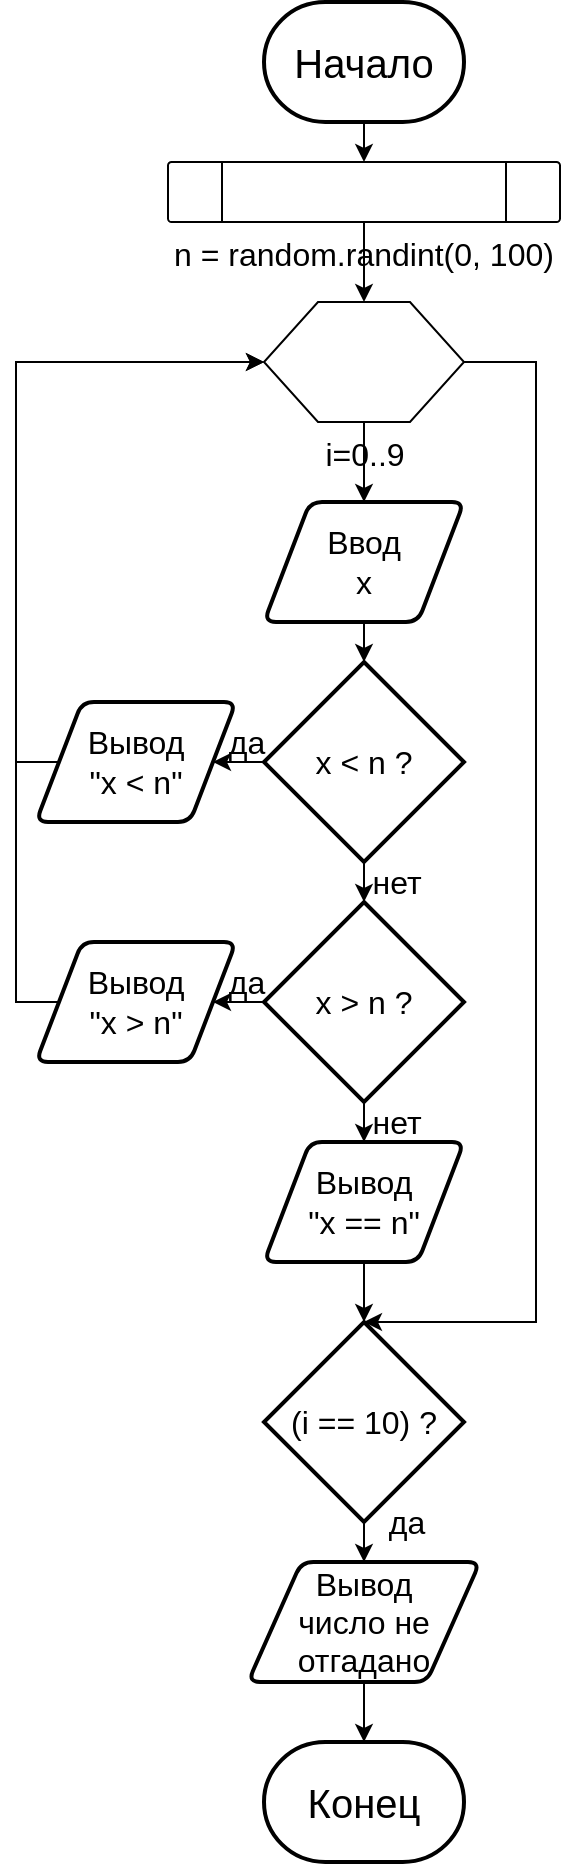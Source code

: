 <mxfile version="17.2.1" type="device"><diagram id="C5RBs43oDa-KdzZeNtuy" name="Page-1"><mxGraphModel dx="1038" dy="641" grid="1" gridSize="10" guides="1" tooltips="1" connect="1" arrows="1" fold="1" page="1" pageScale="1" pageWidth="827" pageHeight="1169" math="0" shadow="0"><root><mxCell id="WIyWlLk6GJQsqaUBKTNV-0"/><mxCell id="WIyWlLk6GJQsqaUBKTNV-1" parent="WIyWlLk6GJQsqaUBKTNV-0"/><mxCell id="kLzcdOJ8k7hlHS7zNSbd-1" style="edgeStyle=orthogonalEdgeStyle;rounded=0;orthogonalLoop=1;jettySize=auto;html=1;exitX=0.5;exitY=1;exitDx=0;exitDy=0;exitPerimeter=0;entryX=0.5;entryY=0;entryDx=0;entryDy=0;fontSize=16;" edge="1" parent="WIyWlLk6GJQsqaUBKTNV-1" source="5FSRWbrrC5H5Z-ie-0Nd-0" target="kLzcdOJ8k7hlHS7zNSbd-0"><mxGeometry relative="1" as="geometry"/></mxCell><mxCell id="5FSRWbrrC5H5Z-ie-0Nd-0" value="&lt;font style=&quot;font-size: 20px&quot;&gt;Начало&lt;/font&gt;" style="strokeWidth=2;html=1;shape=mxgraph.flowchart.terminator;whiteSpace=wrap;" parent="WIyWlLk6GJQsqaUBKTNV-1" vertex="1"><mxGeometry x="364" y="10" width="100" height="60" as="geometry"/></mxCell><mxCell id="5FSRWbrrC5H5Z-ie-0Nd-1" value="Конец" style="strokeWidth=2;html=1;shape=mxgraph.flowchart.terminator;whiteSpace=wrap;fontSize=20;" parent="WIyWlLk6GJQsqaUBKTNV-1" vertex="1"><mxGeometry x="364" y="880" width="100" height="60" as="geometry"/></mxCell><mxCell id="kLzcdOJ8k7hlHS7zNSbd-3" style="edgeStyle=orthogonalEdgeStyle;rounded=0;orthogonalLoop=1;jettySize=auto;html=1;exitX=0.5;exitY=1;exitDx=0;exitDy=0;entryX=0.5;entryY=0;entryDx=0;entryDy=0;fontSize=16;" edge="1" parent="WIyWlLk6GJQsqaUBKTNV-1" source="kLzcdOJ8k7hlHS7zNSbd-0" target="kLzcdOJ8k7hlHS7zNSbd-2"><mxGeometry relative="1" as="geometry"/></mxCell><mxCell id="kLzcdOJ8k7hlHS7zNSbd-0" value="n = random.randint(0, 100)" style="verticalLabelPosition=bottom;verticalAlign=top;html=1;shape=process;whiteSpace=wrap;rounded=1;size=0.14;arcSize=6;fontSize=16;" vertex="1" parent="WIyWlLk6GJQsqaUBKTNV-1"><mxGeometry x="316" y="90" width="196" height="30" as="geometry"/></mxCell><mxCell id="kLzcdOJ8k7hlHS7zNSbd-5" style="edgeStyle=orthogonalEdgeStyle;rounded=0;orthogonalLoop=1;jettySize=auto;html=1;exitX=0.5;exitY=1;exitDx=0;exitDy=0;entryX=0.5;entryY=0;entryDx=0;entryDy=0;fontSize=16;" edge="1" parent="WIyWlLk6GJQsqaUBKTNV-1" source="kLzcdOJ8k7hlHS7zNSbd-2" target="kLzcdOJ8k7hlHS7zNSbd-4"><mxGeometry relative="1" as="geometry"/></mxCell><mxCell id="kLzcdOJ8k7hlHS7zNSbd-24" style="edgeStyle=orthogonalEdgeStyle;rounded=0;orthogonalLoop=1;jettySize=auto;html=1;exitX=1;exitY=0.5;exitDx=0;exitDy=0;entryX=0.5;entryY=0;entryDx=0;entryDy=0;entryPerimeter=0;fontSize=16;" edge="1" parent="WIyWlLk6GJQsqaUBKTNV-1" source="kLzcdOJ8k7hlHS7zNSbd-2" target="kLzcdOJ8k7hlHS7zNSbd-22"><mxGeometry relative="1" as="geometry"><Array as="points"><mxPoint x="500" y="190"/><mxPoint x="500" y="670"/></Array></mxGeometry></mxCell><mxCell id="kLzcdOJ8k7hlHS7zNSbd-2" value="i=0..9" style="verticalLabelPosition=bottom;verticalAlign=top;html=1;shape=hexagon;perimeter=hexagonPerimeter2;arcSize=6;size=0.27;fontSize=16;" vertex="1" parent="WIyWlLk6GJQsqaUBKTNV-1"><mxGeometry x="364" y="160" width="100" height="60" as="geometry"/></mxCell><mxCell id="kLzcdOJ8k7hlHS7zNSbd-7" style="edgeStyle=orthogonalEdgeStyle;rounded=0;orthogonalLoop=1;jettySize=auto;html=1;exitX=0.5;exitY=1;exitDx=0;exitDy=0;entryX=0.5;entryY=0;entryDx=0;entryDy=0;entryPerimeter=0;fontSize=16;" edge="1" parent="WIyWlLk6GJQsqaUBKTNV-1" source="kLzcdOJ8k7hlHS7zNSbd-4" target="kLzcdOJ8k7hlHS7zNSbd-6"><mxGeometry relative="1" as="geometry"/></mxCell><mxCell id="kLzcdOJ8k7hlHS7zNSbd-4" value="Ввод&lt;br&gt;x" style="shape=parallelogram;html=1;strokeWidth=2;perimeter=parallelogramPerimeter;whiteSpace=wrap;rounded=1;arcSize=12;size=0.23;fontSize=16;" vertex="1" parent="WIyWlLk6GJQsqaUBKTNV-1"><mxGeometry x="364" y="260" width="100" height="60" as="geometry"/></mxCell><mxCell id="kLzcdOJ8k7hlHS7zNSbd-12" style="edgeStyle=orthogonalEdgeStyle;rounded=0;orthogonalLoop=1;jettySize=auto;html=1;exitX=0;exitY=0.5;exitDx=0;exitDy=0;exitPerimeter=0;fontSize=16;" edge="1" parent="WIyWlLk6GJQsqaUBKTNV-1" source="kLzcdOJ8k7hlHS7zNSbd-6" target="kLzcdOJ8k7hlHS7zNSbd-9"><mxGeometry relative="1" as="geometry"/></mxCell><mxCell id="kLzcdOJ8k7hlHS7zNSbd-15" style="edgeStyle=orthogonalEdgeStyle;rounded=0;orthogonalLoop=1;jettySize=auto;html=1;exitX=0.5;exitY=1;exitDx=0;exitDy=0;exitPerimeter=0;entryX=0.5;entryY=0;entryDx=0;entryDy=0;entryPerimeter=0;fontSize=16;" edge="1" parent="WIyWlLk6GJQsqaUBKTNV-1" source="kLzcdOJ8k7hlHS7zNSbd-6" target="kLzcdOJ8k7hlHS7zNSbd-8"><mxGeometry relative="1" as="geometry"/></mxCell><mxCell id="kLzcdOJ8k7hlHS7zNSbd-6" value="x &amp;lt; n ?" style="strokeWidth=2;html=1;shape=mxgraph.flowchart.decision;whiteSpace=wrap;fontSize=16;" vertex="1" parent="WIyWlLk6GJQsqaUBKTNV-1"><mxGeometry x="364" y="340" width="100" height="100" as="geometry"/></mxCell><mxCell id="kLzcdOJ8k7hlHS7zNSbd-16" style="edgeStyle=orthogonalEdgeStyle;rounded=0;orthogonalLoop=1;jettySize=auto;html=1;exitX=0;exitY=0.5;exitDx=0;exitDy=0;exitPerimeter=0;entryX=1;entryY=0.5;entryDx=0;entryDy=0;fontSize=16;" edge="1" parent="WIyWlLk6GJQsqaUBKTNV-1" source="kLzcdOJ8k7hlHS7zNSbd-8" target="kLzcdOJ8k7hlHS7zNSbd-10"><mxGeometry relative="1" as="geometry"/></mxCell><mxCell id="kLzcdOJ8k7hlHS7zNSbd-20" style="edgeStyle=orthogonalEdgeStyle;rounded=0;orthogonalLoop=1;jettySize=auto;html=1;exitX=0.5;exitY=1;exitDx=0;exitDy=0;exitPerimeter=0;entryX=0.5;entryY=0;entryDx=0;entryDy=0;fontSize=16;" edge="1" parent="WIyWlLk6GJQsqaUBKTNV-1" source="kLzcdOJ8k7hlHS7zNSbd-8" target="kLzcdOJ8k7hlHS7zNSbd-11"><mxGeometry relative="1" as="geometry"/></mxCell><mxCell id="kLzcdOJ8k7hlHS7zNSbd-8" value="x &amp;gt; n ?" style="strokeWidth=2;html=1;shape=mxgraph.flowchart.decision;whiteSpace=wrap;fontSize=16;" vertex="1" parent="WIyWlLk6GJQsqaUBKTNV-1"><mxGeometry x="364" y="460" width="100" height="100" as="geometry"/></mxCell><mxCell id="kLzcdOJ8k7hlHS7zNSbd-13" style="edgeStyle=orthogonalEdgeStyle;rounded=0;orthogonalLoop=1;jettySize=auto;html=1;exitX=0;exitY=0.5;exitDx=0;exitDy=0;entryX=0;entryY=0.5;entryDx=0;entryDy=0;fontSize=16;" edge="1" parent="WIyWlLk6GJQsqaUBKTNV-1" source="kLzcdOJ8k7hlHS7zNSbd-9" target="kLzcdOJ8k7hlHS7zNSbd-2"><mxGeometry relative="1" as="geometry"><Array as="points"><mxPoint x="240" y="390"/><mxPoint x="240" y="190"/></Array></mxGeometry></mxCell><mxCell id="kLzcdOJ8k7hlHS7zNSbd-9" value="Вывод&lt;br&gt;&quot;x &amp;lt; n&quot;" style="shape=parallelogram;html=1;strokeWidth=2;perimeter=parallelogramPerimeter;whiteSpace=wrap;rounded=1;arcSize=12;size=0.23;fontSize=16;" vertex="1" parent="WIyWlLk6GJQsqaUBKTNV-1"><mxGeometry x="250" y="360" width="100" height="60" as="geometry"/></mxCell><mxCell id="kLzcdOJ8k7hlHS7zNSbd-18" style="edgeStyle=orthogonalEdgeStyle;rounded=0;orthogonalLoop=1;jettySize=auto;html=1;exitX=0;exitY=0.5;exitDx=0;exitDy=0;entryX=0;entryY=0.5;entryDx=0;entryDy=0;fontSize=16;" edge="1" parent="WIyWlLk6GJQsqaUBKTNV-1" source="kLzcdOJ8k7hlHS7zNSbd-10" target="kLzcdOJ8k7hlHS7zNSbd-2"><mxGeometry relative="1" as="geometry"><Array as="points"><mxPoint x="240" y="510"/><mxPoint x="240" y="190"/></Array></mxGeometry></mxCell><mxCell id="kLzcdOJ8k7hlHS7zNSbd-10" value="Вывод&lt;br&gt;&quot;x &amp;gt; n&quot;" style="shape=parallelogram;html=1;strokeWidth=2;perimeter=parallelogramPerimeter;whiteSpace=wrap;rounded=1;arcSize=12;size=0.23;fontSize=16;" vertex="1" parent="WIyWlLk6GJQsqaUBKTNV-1"><mxGeometry x="250" y="480" width="100" height="60" as="geometry"/></mxCell><mxCell id="kLzcdOJ8k7hlHS7zNSbd-23" style="edgeStyle=orthogonalEdgeStyle;rounded=0;orthogonalLoop=1;jettySize=auto;html=1;exitX=0.5;exitY=1;exitDx=0;exitDy=0;entryX=0.5;entryY=0;entryDx=0;entryDy=0;entryPerimeter=0;fontSize=16;" edge="1" parent="WIyWlLk6GJQsqaUBKTNV-1" source="kLzcdOJ8k7hlHS7zNSbd-11" target="kLzcdOJ8k7hlHS7zNSbd-22"><mxGeometry relative="1" as="geometry"/></mxCell><mxCell id="kLzcdOJ8k7hlHS7zNSbd-11" value="Вывод&lt;br&gt;&quot;x == n&quot;" style="shape=parallelogram;html=1;strokeWidth=2;perimeter=parallelogramPerimeter;whiteSpace=wrap;rounded=1;arcSize=12;size=0.23;fontSize=16;" vertex="1" parent="WIyWlLk6GJQsqaUBKTNV-1"><mxGeometry x="364" y="580" width="100" height="60" as="geometry"/></mxCell><mxCell id="kLzcdOJ8k7hlHS7zNSbd-14" value="да" style="text;html=1;align=center;verticalAlign=middle;resizable=0;points=[];autosize=1;strokeColor=none;fillColor=none;fontSize=16;" vertex="1" parent="WIyWlLk6GJQsqaUBKTNV-1"><mxGeometry x="340" y="370" width="30" height="20" as="geometry"/></mxCell><mxCell id="kLzcdOJ8k7hlHS7zNSbd-17" value="да" style="text;html=1;align=center;verticalAlign=middle;resizable=0;points=[];autosize=1;strokeColor=none;fillColor=none;fontSize=16;" vertex="1" parent="WIyWlLk6GJQsqaUBKTNV-1"><mxGeometry x="340" y="490" width="30" height="20" as="geometry"/></mxCell><mxCell id="kLzcdOJ8k7hlHS7zNSbd-19" value="нет" style="text;html=1;align=center;verticalAlign=middle;resizable=0;points=[];autosize=1;strokeColor=none;fillColor=none;fontSize=16;" vertex="1" parent="WIyWlLk6GJQsqaUBKTNV-1"><mxGeometry x="410" y="440" width="40" height="20" as="geometry"/></mxCell><mxCell id="kLzcdOJ8k7hlHS7zNSbd-21" value="нет" style="text;html=1;align=center;verticalAlign=middle;resizable=0;points=[];autosize=1;strokeColor=none;fillColor=none;fontSize=16;" vertex="1" parent="WIyWlLk6GJQsqaUBKTNV-1"><mxGeometry x="410" y="560" width="40" height="20" as="geometry"/></mxCell><mxCell id="kLzcdOJ8k7hlHS7zNSbd-27" style="edgeStyle=orthogonalEdgeStyle;rounded=0;orthogonalLoop=1;jettySize=auto;html=1;exitX=0.5;exitY=1;exitDx=0;exitDy=0;exitPerimeter=0;entryX=0.5;entryY=0;entryDx=0;entryDy=0;fontSize=16;" edge="1" parent="WIyWlLk6GJQsqaUBKTNV-1" source="kLzcdOJ8k7hlHS7zNSbd-22" target="kLzcdOJ8k7hlHS7zNSbd-25"><mxGeometry relative="1" as="geometry"/></mxCell><mxCell id="kLzcdOJ8k7hlHS7zNSbd-22" value="(i == 10) ?" style="strokeWidth=2;html=1;shape=mxgraph.flowchart.decision;whiteSpace=wrap;fontSize=16;" vertex="1" parent="WIyWlLk6GJQsqaUBKTNV-1"><mxGeometry x="364" y="670" width="100" height="100" as="geometry"/></mxCell><mxCell id="kLzcdOJ8k7hlHS7zNSbd-26" style="edgeStyle=orthogonalEdgeStyle;rounded=0;orthogonalLoop=1;jettySize=auto;html=1;exitX=0.5;exitY=1;exitDx=0;exitDy=0;entryX=0.5;entryY=0;entryDx=0;entryDy=0;entryPerimeter=0;fontSize=16;" edge="1" parent="WIyWlLk6GJQsqaUBKTNV-1" source="kLzcdOJ8k7hlHS7zNSbd-25" target="5FSRWbrrC5H5Z-ie-0Nd-1"><mxGeometry relative="1" as="geometry"/></mxCell><mxCell id="kLzcdOJ8k7hlHS7zNSbd-25" value="Вывод&lt;br&gt;число не отгадано" style="shape=parallelogram;html=1;strokeWidth=2;perimeter=parallelogramPerimeter;whiteSpace=wrap;rounded=1;arcSize=12;size=0.23;fontSize=16;" vertex="1" parent="WIyWlLk6GJQsqaUBKTNV-1"><mxGeometry x="356" y="790" width="116" height="60" as="geometry"/></mxCell><mxCell id="kLzcdOJ8k7hlHS7zNSbd-28" value="да" style="text;html=1;align=center;verticalAlign=middle;resizable=0;points=[];autosize=1;strokeColor=none;fillColor=none;fontSize=16;" vertex="1" parent="WIyWlLk6GJQsqaUBKTNV-1"><mxGeometry x="420" y="760" width="30" height="20" as="geometry"/></mxCell></root></mxGraphModel></diagram></mxfile>